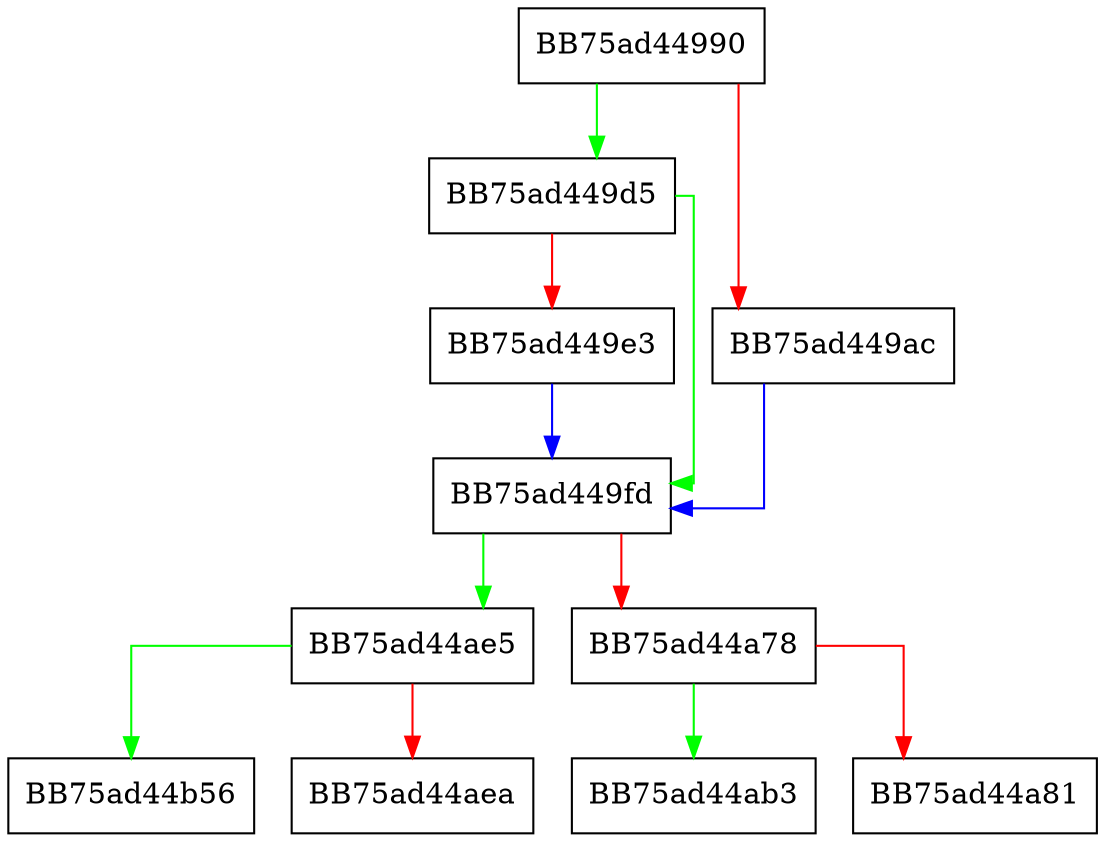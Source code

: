 digraph _tan_piby4 {
  node [shape="box"];
  graph [splines=ortho];
  BB75ad44990 -> BB75ad449d5 [color="green"];
  BB75ad44990 -> BB75ad449ac [color="red"];
  BB75ad449ac -> BB75ad449fd [color="blue"];
  BB75ad449d5 -> BB75ad449fd [color="green"];
  BB75ad449d5 -> BB75ad449e3 [color="red"];
  BB75ad449e3 -> BB75ad449fd [color="blue"];
  BB75ad449fd -> BB75ad44ae5 [color="green"];
  BB75ad449fd -> BB75ad44a78 [color="red"];
  BB75ad44a78 -> BB75ad44ab3 [color="green"];
  BB75ad44a78 -> BB75ad44a81 [color="red"];
  BB75ad44ae5 -> BB75ad44b56 [color="green"];
  BB75ad44ae5 -> BB75ad44aea [color="red"];
}